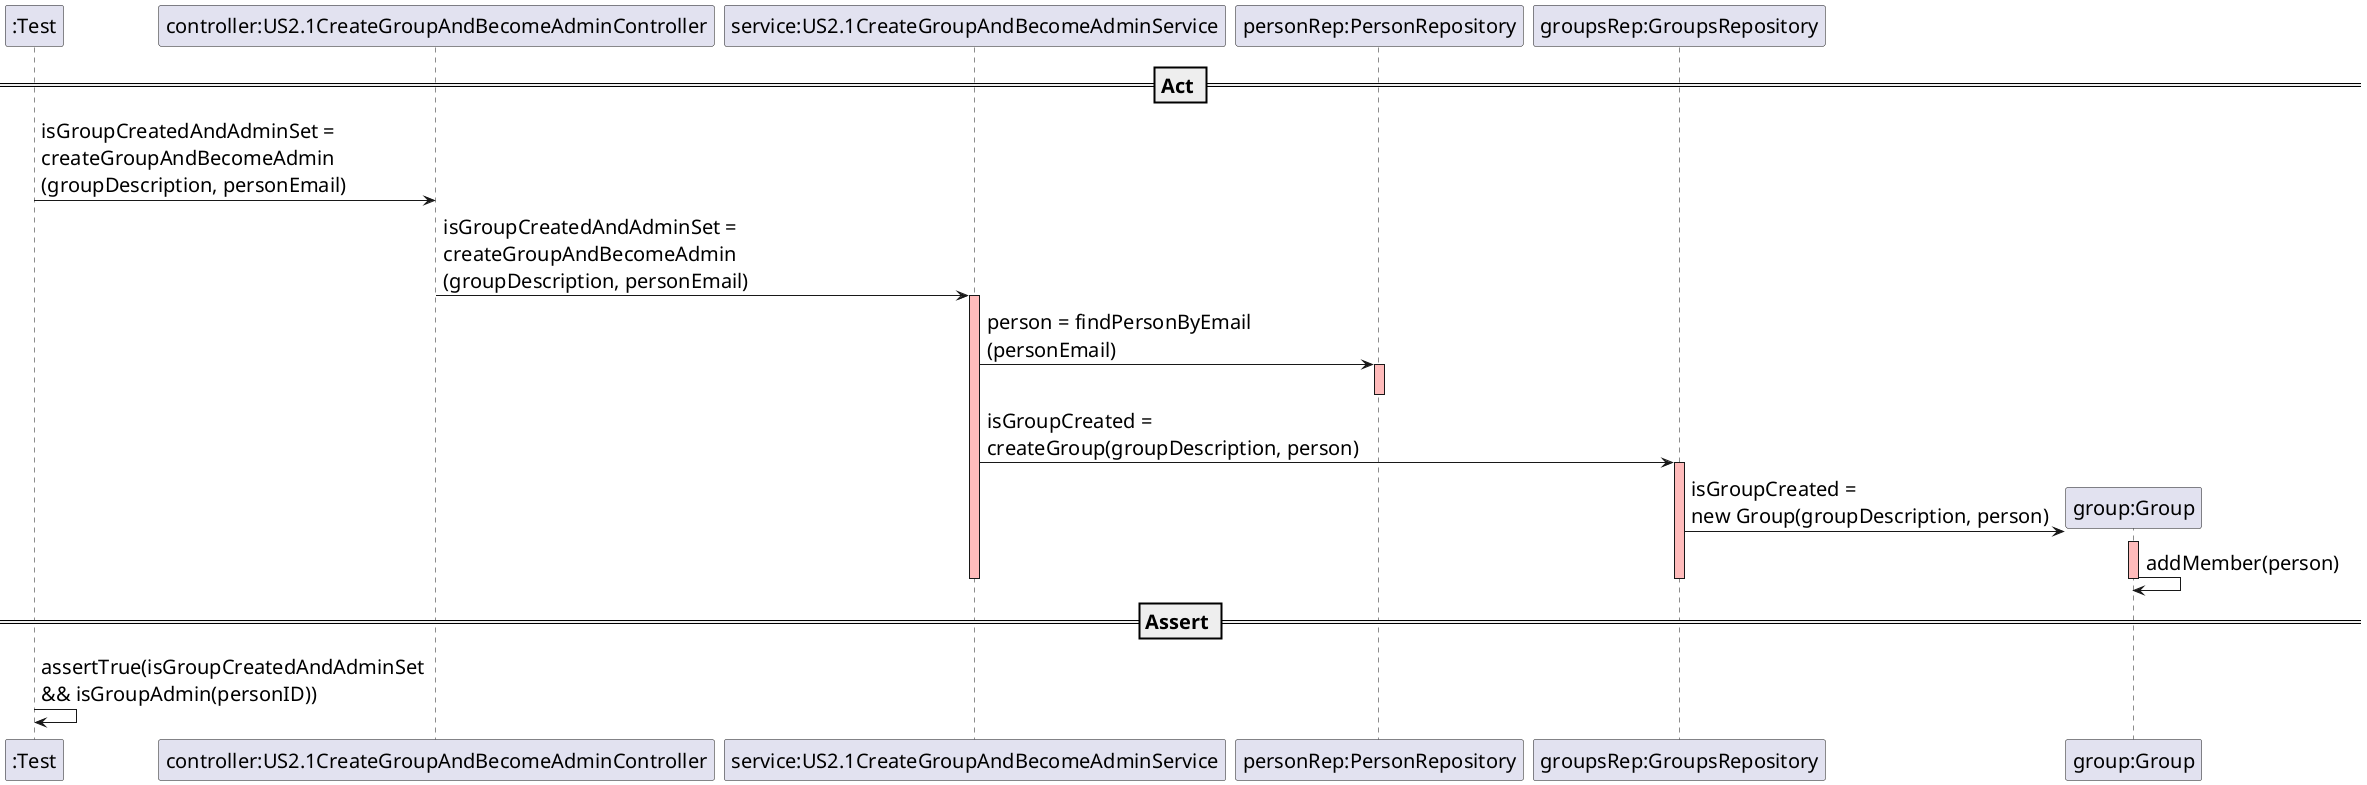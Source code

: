 @startuml
skinparam DefaultFontSize 20

participant ":Test"
participant "controller:US2.1CreateGroupAndBecomeAdminController"
participant "controller:US2.1CreateGroupAndBecomeAdminController"
participant "service:US2.1CreateGroupAndBecomeAdminService"
participant "personRep:PersonRepository"
participant "groupsRep:GroupsRepository"

== Act ==

":Test" -> "controller:US2.1CreateGroupAndBecomeAdminController": isGroupCreatedAndAdminSet = \ncreateGroupAndBecomeAdmin\n(groupDescription, personEmail)

"controller:US2.1CreateGroupAndBecomeAdminController" -> "service:US2.1CreateGroupAndBecomeAdminService": isGroupCreatedAndAdminSet = \ncreateGroupAndBecomeAdmin\n(groupDescription, personEmail)
activate "service:US2.1CreateGroupAndBecomeAdminService" #FFBBBB

"service:US2.1CreateGroupAndBecomeAdminService" -> "personRep:PersonRepository" : person = findPersonByEmail\n(personEmail)
activate "personRep:PersonRepository" #FFBBBB
deactivate "personRep:PersonRepository"

"service:US2.1CreateGroupAndBecomeAdminService" -> "groupsRep:GroupsRepository" : isGroupCreated = \ncreateGroup(groupDescription, person)
activate "groupsRep:GroupsRepository" #FFBBBB

create "group:Group"
"groupsRep:GroupsRepository" -> "group:Group" : isGroupCreated =\nnew Group(groupDescription, person)
activate "group:Group" #FFBBBB
"group:Group" -> "group:Group" : addMember(person)


deactivate "group:Group"
deactivate "groupsRep:GroupsRepository"
deactivate "personRep:PersonRepository"
deactivate "service:US2.1CreateGroupAndBecomeAdminService"
deactivate "controller:US2.1CreateGroupAndBecomeAdminController"

== Assert ==

":Test" -> ":Test" : assertTrue(isGroupCreatedAndAdminSet \n&& isGroupAdmin(personID))

@enduml